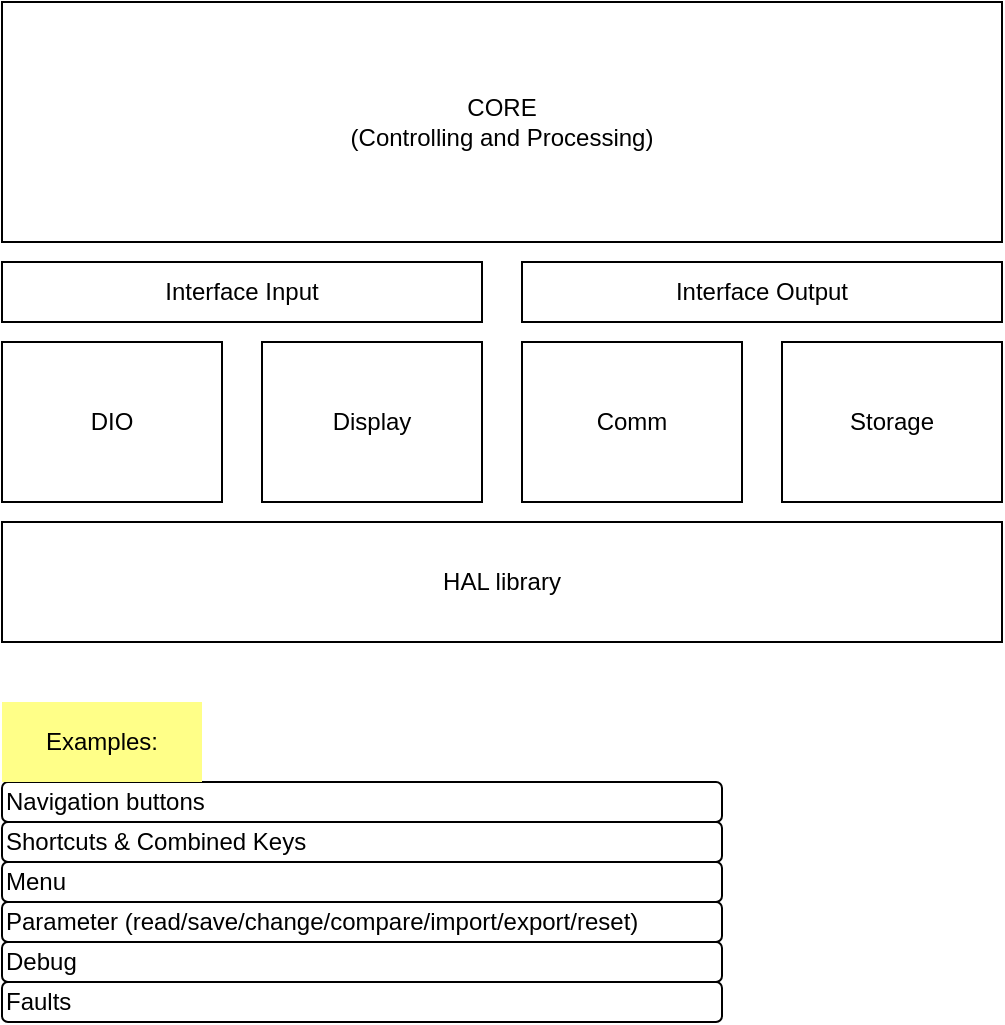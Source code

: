 <mxfile>
    <diagram id="-Y0Arp-4VtB39YFQDtdc" name="Page-1">
        <mxGraphModel dx="1014" dy="787" grid="1" gridSize="10" guides="1" tooltips="1" connect="1" arrows="1" fold="1" page="1" pageScale="1" pageWidth="850" pageHeight="1100" math="0" shadow="0">
            <root>
                <mxCell id="0"/>
                <mxCell id="1" parent="0"/>
                <mxCell id="2" value="CORE&lt;div&gt;(Controlling and Processing)&lt;/div&gt;" style="rounded=0;whiteSpace=wrap;html=1;" parent="1" vertex="1">
                    <mxGeometry x="200" y="230" width="500" height="120" as="geometry"/>
                </mxCell>
                <mxCell id="8" value="DIO" style="rounded=0;whiteSpace=wrap;html=1;" parent="1" vertex="1">
                    <mxGeometry x="200" y="400" width="110" height="80" as="geometry"/>
                </mxCell>
                <mxCell id="9" value="Comm" style="rounded=0;whiteSpace=wrap;html=1;" parent="1" vertex="1">
                    <mxGeometry x="460" y="400" width="110" height="80" as="geometry"/>
                </mxCell>
                <mxCell id="10" value="Display" style="rounded=0;whiteSpace=wrap;html=1;" parent="1" vertex="1">
                    <mxGeometry x="330" y="400" width="110" height="80" as="geometry"/>
                </mxCell>
                <mxCell id="11" value="Storage" style="rounded=0;whiteSpace=wrap;html=1;" parent="1" vertex="1">
                    <mxGeometry x="590" y="400" width="110" height="80" as="geometry"/>
                </mxCell>
                <mxCell id="12" value="Interface Input" style="rounded=0;whiteSpace=wrap;html=1;" parent="1" vertex="1">
                    <mxGeometry x="200" y="360" width="240" height="30" as="geometry"/>
                </mxCell>
                <mxCell id="13" value="Interface Output" style="rounded=0;whiteSpace=wrap;html=1;" parent="1" vertex="1">
                    <mxGeometry x="460" y="360" width="240" height="30" as="geometry"/>
                </mxCell>
                <mxCell id="14" value="HAL library" style="rounded=0;whiteSpace=wrap;html=1;" parent="1" vertex="1">
                    <mxGeometry x="200" y="490" width="500" height="60" as="geometry"/>
                </mxCell>
                <mxCell id="15" value="Navigation buttons" style="rounded=1;whiteSpace=wrap;html=1;align=left;" parent="1" vertex="1">
                    <mxGeometry x="200" y="620" width="360" height="20" as="geometry"/>
                </mxCell>
                <mxCell id="19" value="" style="edgeStyle=none;html=1;" parent="1" source="16" target="18" edge="1">
                    <mxGeometry relative="1" as="geometry"/>
                </mxCell>
                <mxCell id="16" value="Shortcuts &amp;amp; Combined Keys" style="rounded=1;whiteSpace=wrap;html=1;align=left;" parent="1" vertex="1">
                    <mxGeometry x="200" y="640" width="360" height="20" as="geometry"/>
                </mxCell>
                <mxCell id="17" value="Menu" style="rounded=1;whiteSpace=wrap;html=1;align=left;" parent="1" vertex="1">
                    <mxGeometry x="200" y="660" width="360" height="20" as="geometry"/>
                </mxCell>
                <mxCell id="18" value="Parameter (read/save/change/compare/import/export/reset)" style="rounded=1;whiteSpace=wrap;html=1;align=left;" parent="1" vertex="1">
                    <mxGeometry x="200" y="680" width="360" height="20" as="geometry"/>
                </mxCell>
                <mxCell id="20" value="Debug" style="rounded=1;whiteSpace=wrap;html=1;align=left;" parent="1" vertex="1">
                    <mxGeometry x="200" y="700" width="360" height="20" as="geometry"/>
                </mxCell>
                <mxCell id="21" value="Faults" style="rounded=1;whiteSpace=wrap;html=1;align=left;" parent="1" vertex="1">
                    <mxGeometry x="200" y="720" width="360" height="20" as="geometry"/>
                </mxCell>
                <mxCell id="22" value="Examples:" style="whiteSpace=wrap;html=1;fillColor=#ffff88;strokeColor=none;" vertex="1" parent="1">
                    <mxGeometry x="200" y="580" width="100" height="40" as="geometry"/>
                </mxCell>
            </root>
        </mxGraphModel>
    </diagram>
</mxfile>